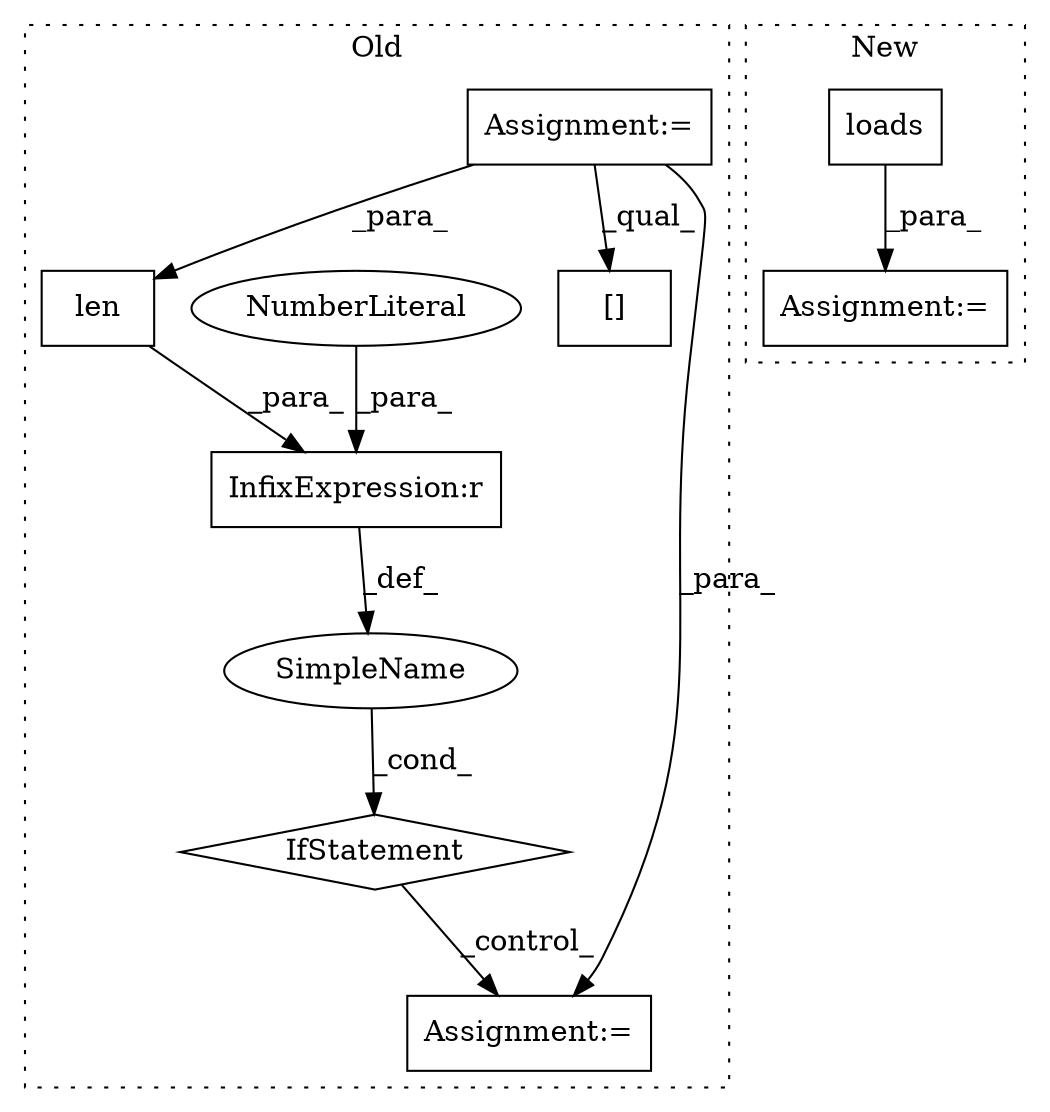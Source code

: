 digraph G {
subgraph cluster0 {
1 [label="len" a="32" s="13873,13889" l="4,1" shape="box"];
4 [label="InfixExpression:r" a="27" s="13890" l="3" shape="box"];
5 [label="NumberLiteral" a="34" s="13893" l="1" shape="ellipse"];
6 [label="IfStatement" a="25" s="13869,13894" l="4,2" shape="diamond"];
7 [label="Assignment:=" a="7" s="13918" l="1" shape="box"];
8 [label="SimpleName" a="42" s="" l="" shape="ellipse"];
9 [label="Assignment:=" a="7" s="13810" l="1" shape="box"];
10 [label="[]" a="2" s="13919,13933" l="13,1" shape="box"];
label = "Old";
style="dotted";
}
subgraph cluster1 {
2 [label="loads" a="32" s="12276,12298" l="6,1" shape="box"];
3 [label="Assignment:=" a="7" s="12270" l="1" shape="box"];
label = "New";
style="dotted";
}
1 -> 4 [label="_para_"];
2 -> 3 [label="_para_"];
4 -> 8 [label="_def_"];
5 -> 4 [label="_para_"];
6 -> 7 [label="_control_"];
8 -> 6 [label="_cond_"];
9 -> 7 [label="_para_"];
9 -> 10 [label="_qual_"];
9 -> 1 [label="_para_"];
}